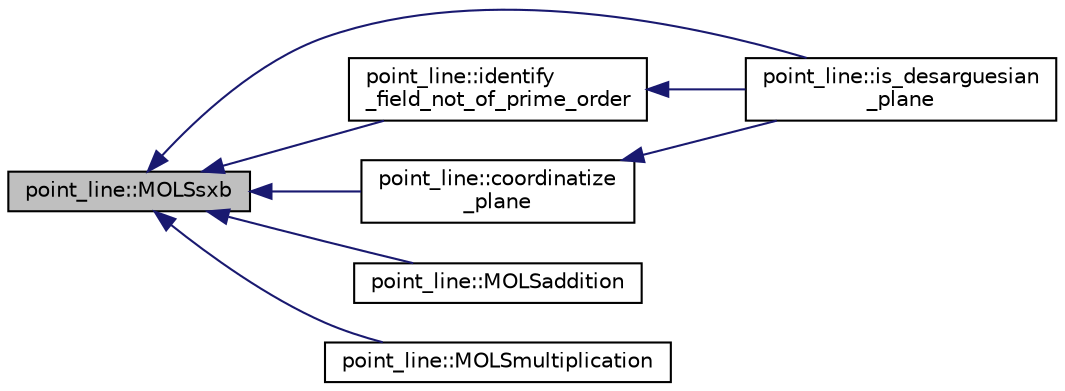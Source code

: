 digraph "point_line::MOLSsxb"
{
  edge [fontname="Helvetica",fontsize="10",labelfontname="Helvetica",labelfontsize="10"];
  node [fontname="Helvetica",fontsize="10",shape=record];
  rankdir="LR";
  Node97 [label="point_line::MOLSsxb",height=0.2,width=0.4,color="black", fillcolor="grey75", style="filled", fontcolor="black"];
  Node97 -> Node98 [dir="back",color="midnightblue",fontsize="10",style="solid",fontname="Helvetica"];
  Node98 [label="point_line::is_desarguesian\l_plane",height=0.2,width=0.4,color="black", fillcolor="white", style="filled",URL="$dd/def/classpoint__line.html#a664189dde33698267c4c82b1ee3aa401"];
  Node97 -> Node99 [dir="back",color="midnightblue",fontsize="10",style="solid",fontname="Helvetica"];
  Node99 [label="point_line::identify\l_field_not_of_prime_order",height=0.2,width=0.4,color="black", fillcolor="white", style="filled",URL="$dd/def/classpoint__line.html#aae394019ab60bbb77ee98aaf17c671f4"];
  Node99 -> Node98 [dir="back",color="midnightblue",fontsize="10",style="solid",fontname="Helvetica"];
  Node97 -> Node100 [dir="back",color="midnightblue",fontsize="10",style="solid",fontname="Helvetica"];
  Node100 [label="point_line::coordinatize\l_plane",height=0.2,width=0.4,color="black", fillcolor="white", style="filled",URL="$dd/def/classpoint__line.html#a121d61db202b5bbd07f33a148a2df735"];
  Node100 -> Node98 [dir="back",color="midnightblue",fontsize="10",style="solid",fontname="Helvetica"];
  Node97 -> Node101 [dir="back",color="midnightblue",fontsize="10",style="solid",fontname="Helvetica"];
  Node101 [label="point_line::MOLSaddition",height=0.2,width=0.4,color="black", fillcolor="white", style="filled",URL="$dd/def/classpoint__line.html#a86d6a058b994f296c769ff01c985af2d"];
  Node97 -> Node102 [dir="back",color="midnightblue",fontsize="10",style="solid",fontname="Helvetica"];
  Node102 [label="point_line::MOLSmultiplication",height=0.2,width=0.4,color="black", fillcolor="white", style="filled",URL="$dd/def/classpoint__line.html#a0779a8ab6911ee509bd1b947733cde3b"];
}
